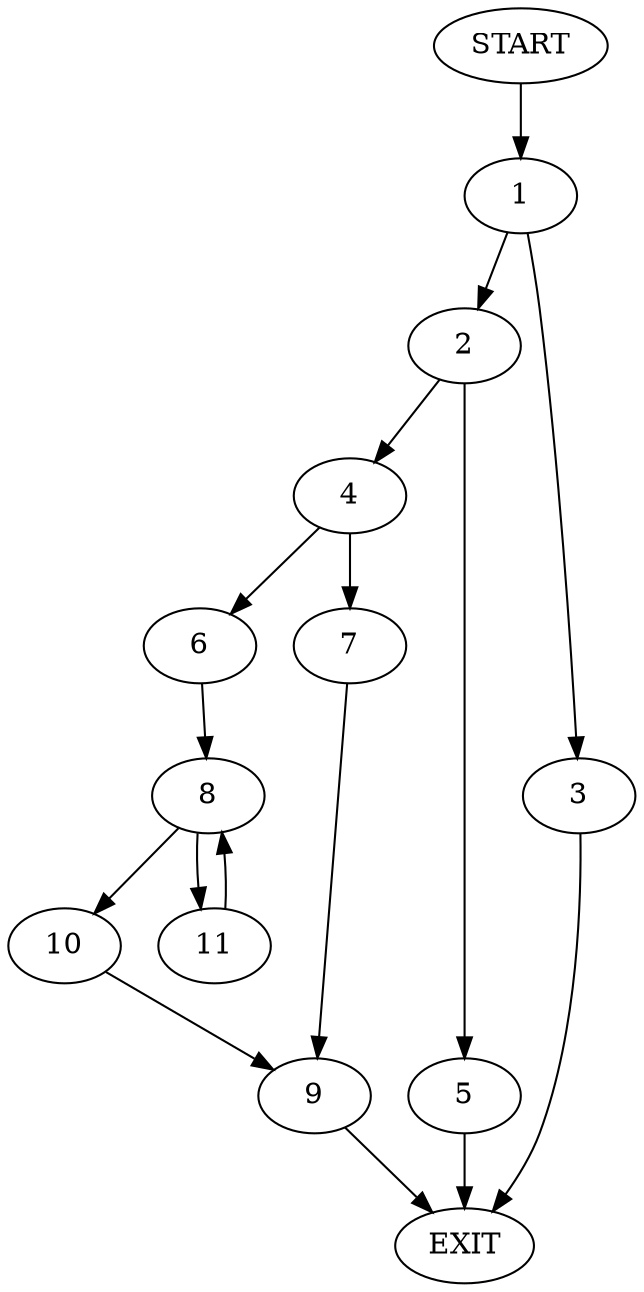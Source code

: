 digraph {
0 [label="START"]
12 [label="EXIT"]
0 -> 1
1 -> 2
1 -> 3
3 -> 12
2 -> 4
2 -> 5
5 -> 12
4 -> 6
4 -> 7
6 -> 8
7 -> 9
8 -> 10
8 -> 11
11 -> 8
10 -> 9
9 -> 12
}
